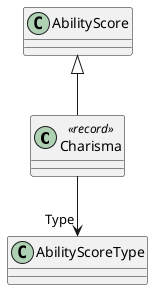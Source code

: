 @startuml
class Charisma <<record>> {
}
AbilityScore <|-- Charisma
Charisma --> "Type" AbilityScoreType
@enduml
